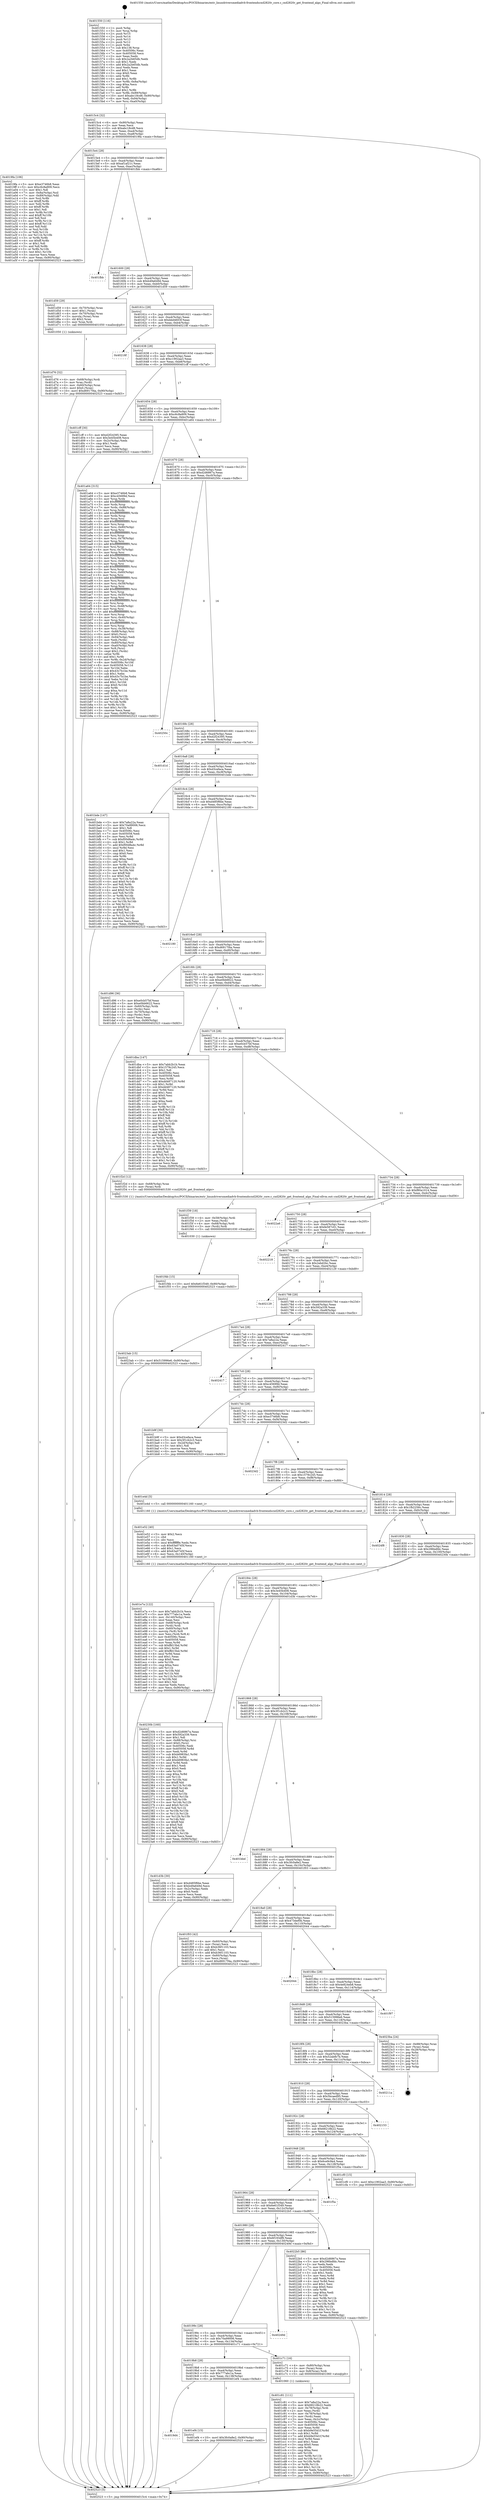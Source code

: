 digraph "0x401550" {
  label = "0x401550 (/mnt/c/Users/mathe/Desktop/tcc/POCII/binaries/extr_linuxdriversmediadvb-frontendscxd2820r_core.c_cxd2820r_get_frontend_algo_Final-ollvm.out::main(0))"
  labelloc = "t"
  node[shape=record]

  Entry [label="",width=0.3,height=0.3,shape=circle,fillcolor=black,style=filled]
  "0x4015c4" [label="{
     0x4015c4 [32]\l
     | [instrs]\l
     &nbsp;&nbsp;0x4015c4 \<+6\>: mov -0x90(%rbp),%eax\l
     &nbsp;&nbsp;0x4015ca \<+2\>: mov %eax,%ecx\l
     &nbsp;&nbsp;0x4015cc \<+6\>: sub $0xabc18cd8,%ecx\l
     &nbsp;&nbsp;0x4015d2 \<+6\>: mov %eax,-0xa4(%rbp)\l
     &nbsp;&nbsp;0x4015d8 \<+6\>: mov %ecx,-0xa8(%rbp)\l
     &nbsp;&nbsp;0x4015de \<+6\>: je 00000000004019fa \<main+0x4aa\>\l
  }"]
  "0x4019fa" [label="{
     0x4019fa [106]\l
     | [instrs]\l
     &nbsp;&nbsp;0x4019fa \<+5\>: mov $0xe3746b8,%eax\l
     &nbsp;&nbsp;0x4019ff \<+5\>: mov $0xc6c8a909,%ecx\l
     &nbsp;&nbsp;0x401a04 \<+2\>: mov $0x1,%dl\l
     &nbsp;&nbsp;0x401a06 \<+7\>: mov -0x8a(%rbp),%sil\l
     &nbsp;&nbsp;0x401a0d \<+7\>: mov -0x89(%rbp),%dil\l
     &nbsp;&nbsp;0x401a14 \<+3\>: mov %sil,%r8b\l
     &nbsp;&nbsp;0x401a17 \<+4\>: xor $0xff,%r8b\l
     &nbsp;&nbsp;0x401a1b \<+3\>: mov %dil,%r9b\l
     &nbsp;&nbsp;0x401a1e \<+4\>: xor $0xff,%r9b\l
     &nbsp;&nbsp;0x401a22 \<+3\>: xor $0x1,%dl\l
     &nbsp;&nbsp;0x401a25 \<+3\>: mov %r8b,%r10b\l
     &nbsp;&nbsp;0x401a28 \<+4\>: and $0xff,%r10b\l
     &nbsp;&nbsp;0x401a2c \<+3\>: and %dl,%sil\l
     &nbsp;&nbsp;0x401a2f \<+3\>: mov %r9b,%r11b\l
     &nbsp;&nbsp;0x401a32 \<+4\>: and $0xff,%r11b\l
     &nbsp;&nbsp;0x401a36 \<+3\>: and %dl,%dil\l
     &nbsp;&nbsp;0x401a39 \<+3\>: or %sil,%r10b\l
     &nbsp;&nbsp;0x401a3c \<+3\>: or %dil,%r11b\l
     &nbsp;&nbsp;0x401a3f \<+3\>: xor %r11b,%r10b\l
     &nbsp;&nbsp;0x401a42 \<+3\>: or %r9b,%r8b\l
     &nbsp;&nbsp;0x401a45 \<+4\>: xor $0xff,%r8b\l
     &nbsp;&nbsp;0x401a49 \<+3\>: or $0x1,%dl\l
     &nbsp;&nbsp;0x401a4c \<+3\>: and %dl,%r8b\l
     &nbsp;&nbsp;0x401a4f \<+3\>: or %r8b,%r10b\l
     &nbsp;&nbsp;0x401a52 \<+4\>: test $0x1,%r10b\l
     &nbsp;&nbsp;0x401a56 \<+3\>: cmovne %ecx,%eax\l
     &nbsp;&nbsp;0x401a59 \<+6\>: mov %eax,-0x90(%rbp)\l
     &nbsp;&nbsp;0x401a5f \<+5\>: jmp 0000000000402523 \<main+0xfd3\>\l
  }"]
  "0x4015e4" [label="{
     0x4015e4 [28]\l
     | [instrs]\l
     &nbsp;&nbsp;0x4015e4 \<+5\>: jmp 00000000004015e9 \<main+0x99\>\l
     &nbsp;&nbsp;0x4015e9 \<+6\>: mov -0xa4(%rbp),%eax\l
     &nbsp;&nbsp;0x4015ef \<+5\>: sub $0xaf1af21c,%eax\l
     &nbsp;&nbsp;0x4015f4 \<+6\>: mov %eax,-0xac(%rbp)\l
     &nbsp;&nbsp;0x4015fa \<+6\>: je 0000000000401fbb \<main+0xa6b\>\l
  }"]
  "0x402523" [label="{
     0x402523 [5]\l
     | [instrs]\l
     &nbsp;&nbsp;0x402523 \<+5\>: jmp 00000000004015c4 \<main+0x74\>\l
  }"]
  "0x401550" [label="{
     0x401550 [116]\l
     | [instrs]\l
     &nbsp;&nbsp;0x401550 \<+1\>: push %rbp\l
     &nbsp;&nbsp;0x401551 \<+3\>: mov %rsp,%rbp\l
     &nbsp;&nbsp;0x401554 \<+2\>: push %r15\l
     &nbsp;&nbsp;0x401556 \<+2\>: push %r14\l
     &nbsp;&nbsp;0x401558 \<+2\>: push %r13\l
     &nbsp;&nbsp;0x40155a \<+2\>: push %r12\l
     &nbsp;&nbsp;0x40155c \<+1\>: push %rbx\l
     &nbsp;&nbsp;0x40155d \<+7\>: sub $0x138,%rsp\l
     &nbsp;&nbsp;0x401564 \<+7\>: mov 0x40506c,%eax\l
     &nbsp;&nbsp;0x40156b \<+7\>: mov 0x405058,%ecx\l
     &nbsp;&nbsp;0x401572 \<+2\>: mov %eax,%edx\l
     &nbsp;&nbsp;0x401574 \<+6\>: sub $0x2a2b65db,%edx\l
     &nbsp;&nbsp;0x40157a \<+3\>: sub $0x1,%edx\l
     &nbsp;&nbsp;0x40157d \<+6\>: add $0x2a2b65db,%edx\l
     &nbsp;&nbsp;0x401583 \<+3\>: imul %edx,%eax\l
     &nbsp;&nbsp;0x401586 \<+3\>: and $0x1,%eax\l
     &nbsp;&nbsp;0x401589 \<+3\>: cmp $0x0,%eax\l
     &nbsp;&nbsp;0x40158c \<+4\>: sete %r8b\l
     &nbsp;&nbsp;0x401590 \<+4\>: and $0x1,%r8b\l
     &nbsp;&nbsp;0x401594 \<+7\>: mov %r8b,-0x8a(%rbp)\l
     &nbsp;&nbsp;0x40159b \<+3\>: cmp $0xa,%ecx\l
     &nbsp;&nbsp;0x40159e \<+4\>: setl %r8b\l
     &nbsp;&nbsp;0x4015a2 \<+4\>: and $0x1,%r8b\l
     &nbsp;&nbsp;0x4015a6 \<+7\>: mov %r8b,-0x89(%rbp)\l
     &nbsp;&nbsp;0x4015ad \<+10\>: movl $0xabc18cd8,-0x90(%rbp)\l
     &nbsp;&nbsp;0x4015b7 \<+6\>: mov %edi,-0x94(%rbp)\l
     &nbsp;&nbsp;0x4015bd \<+7\>: mov %rsi,-0xa0(%rbp)\l
  }"]
  Exit [label="",width=0.3,height=0.3,shape=circle,fillcolor=black,style=filled,peripheries=2]
  "0x401fbb" [label="{
     0x401fbb\l
  }", style=dashed]
  "0x401600" [label="{
     0x401600 [28]\l
     | [instrs]\l
     &nbsp;&nbsp;0x401600 \<+5\>: jmp 0000000000401605 \<main+0xb5\>\l
     &nbsp;&nbsp;0x401605 \<+6\>: mov -0xa4(%rbp),%eax\l
     &nbsp;&nbsp;0x40160b \<+5\>: sub $0xb49a649d,%eax\l
     &nbsp;&nbsp;0x401610 \<+6\>: mov %eax,-0xb0(%rbp)\l
     &nbsp;&nbsp;0x401616 \<+6\>: je 0000000000401d59 \<main+0x809\>\l
  }"]
  "0x401f4b" [label="{
     0x401f4b [15]\l
     | [instrs]\l
     &nbsp;&nbsp;0x401f4b \<+10\>: movl $0x6e61f349,-0x90(%rbp)\l
     &nbsp;&nbsp;0x401f55 \<+5\>: jmp 0000000000402523 \<main+0xfd3\>\l
  }"]
  "0x401d59" [label="{
     0x401d59 [29]\l
     | [instrs]\l
     &nbsp;&nbsp;0x401d59 \<+4\>: mov -0x70(%rbp),%rax\l
     &nbsp;&nbsp;0x401d5d \<+6\>: movl $0x1,(%rax)\l
     &nbsp;&nbsp;0x401d63 \<+4\>: mov -0x70(%rbp),%rax\l
     &nbsp;&nbsp;0x401d67 \<+3\>: movslq (%rax),%rax\l
     &nbsp;&nbsp;0x401d6a \<+4\>: shl $0x2,%rax\l
     &nbsp;&nbsp;0x401d6e \<+3\>: mov %rax,%rdi\l
     &nbsp;&nbsp;0x401d71 \<+5\>: call 0000000000401050 \<malloc@plt\>\l
     | [calls]\l
     &nbsp;&nbsp;0x401050 \{1\} (unknown)\l
  }"]
  "0x40161c" [label="{
     0x40161c [28]\l
     | [instrs]\l
     &nbsp;&nbsp;0x40161c \<+5\>: jmp 0000000000401621 \<main+0xd1\>\l
     &nbsp;&nbsp;0x401621 \<+6\>: mov -0xa4(%rbp),%eax\l
     &nbsp;&nbsp;0x401627 \<+5\>: sub $0xbbd4603f,%eax\l
     &nbsp;&nbsp;0x40162c \<+6\>: mov %eax,-0xb4(%rbp)\l
     &nbsp;&nbsp;0x401632 \<+6\>: je 000000000040218f \<main+0xc3f\>\l
  }"]
  "0x401f39" [label="{
     0x401f39 [18]\l
     | [instrs]\l
     &nbsp;&nbsp;0x401f39 \<+4\>: mov -0x58(%rbp),%rdi\l
     &nbsp;&nbsp;0x401f3d \<+2\>: mov %eax,(%rdi)\l
     &nbsp;&nbsp;0x401f3f \<+4\>: mov -0x68(%rbp),%rdi\l
     &nbsp;&nbsp;0x401f43 \<+3\>: mov (%rdi),%rdi\l
     &nbsp;&nbsp;0x401f46 \<+5\>: call 0000000000401030 \<free@plt\>\l
     | [calls]\l
     &nbsp;&nbsp;0x401030 \{1\} (unknown)\l
  }"]
  "0x40218f" [label="{
     0x40218f\l
  }", style=dashed]
  "0x401638" [label="{
     0x401638 [28]\l
     | [instrs]\l
     &nbsp;&nbsp;0x401638 \<+5\>: jmp 000000000040163d \<main+0xed\>\l
     &nbsp;&nbsp;0x40163d \<+6\>: mov -0xa4(%rbp),%eax\l
     &nbsp;&nbsp;0x401643 \<+5\>: sub $0xc1902aa3,%eax\l
     &nbsp;&nbsp;0x401648 \<+6\>: mov %eax,-0xb8(%rbp)\l
     &nbsp;&nbsp;0x40164e \<+6\>: je 0000000000401cff \<main+0x7af\>\l
  }"]
  "0x4019d4" [label="{
     0x4019d4\l
  }", style=dashed]
  "0x401cff" [label="{
     0x401cff [30]\l
     | [instrs]\l
     &nbsp;&nbsp;0x401cff \<+5\>: mov $0xd2f24395,%eax\l
     &nbsp;&nbsp;0x401d04 \<+5\>: mov $0x3e45b408,%ecx\l
     &nbsp;&nbsp;0x401d09 \<+3\>: mov -0x2c(%rbp),%edx\l
     &nbsp;&nbsp;0x401d0c \<+3\>: cmp $0x1,%edx\l
     &nbsp;&nbsp;0x401d0f \<+3\>: cmovl %ecx,%eax\l
     &nbsp;&nbsp;0x401d12 \<+6\>: mov %eax,-0x90(%rbp)\l
     &nbsp;&nbsp;0x401d18 \<+5\>: jmp 0000000000402523 \<main+0xfd3\>\l
  }"]
  "0x401654" [label="{
     0x401654 [28]\l
     | [instrs]\l
     &nbsp;&nbsp;0x401654 \<+5\>: jmp 0000000000401659 \<main+0x109\>\l
     &nbsp;&nbsp;0x401659 \<+6\>: mov -0xa4(%rbp),%eax\l
     &nbsp;&nbsp;0x40165f \<+5\>: sub $0xc6c8a909,%eax\l
     &nbsp;&nbsp;0x401664 \<+6\>: mov %eax,-0xbc(%rbp)\l
     &nbsp;&nbsp;0x40166a \<+6\>: je 0000000000401a64 \<main+0x514\>\l
  }"]
  "0x401ef4" [label="{
     0x401ef4 [15]\l
     | [instrs]\l
     &nbsp;&nbsp;0x401ef4 \<+10\>: movl $0x3fc0a8e2,-0x90(%rbp)\l
     &nbsp;&nbsp;0x401efe \<+5\>: jmp 0000000000402523 \<main+0xfd3\>\l
  }"]
  "0x401a64" [label="{
     0x401a64 [315]\l
     | [instrs]\l
     &nbsp;&nbsp;0x401a64 \<+5\>: mov $0xe3746b8,%eax\l
     &nbsp;&nbsp;0x401a69 \<+5\>: mov $0xc45699d,%ecx\l
     &nbsp;&nbsp;0x401a6e \<+3\>: mov %rsp,%rdx\l
     &nbsp;&nbsp;0x401a71 \<+4\>: add $0xfffffffffffffff0,%rdx\l
     &nbsp;&nbsp;0x401a75 \<+3\>: mov %rdx,%rsp\l
     &nbsp;&nbsp;0x401a78 \<+7\>: mov %rdx,-0x88(%rbp)\l
     &nbsp;&nbsp;0x401a7f \<+3\>: mov %rsp,%rdx\l
     &nbsp;&nbsp;0x401a82 \<+4\>: add $0xfffffffffffffff0,%rdx\l
     &nbsp;&nbsp;0x401a86 \<+3\>: mov %rdx,%rsp\l
     &nbsp;&nbsp;0x401a89 \<+3\>: mov %rsp,%rsi\l
     &nbsp;&nbsp;0x401a8c \<+4\>: add $0xfffffffffffffff0,%rsi\l
     &nbsp;&nbsp;0x401a90 \<+3\>: mov %rsi,%rsp\l
     &nbsp;&nbsp;0x401a93 \<+4\>: mov %rsi,-0x80(%rbp)\l
     &nbsp;&nbsp;0x401a97 \<+3\>: mov %rsp,%rsi\l
     &nbsp;&nbsp;0x401a9a \<+4\>: add $0xfffffffffffffff0,%rsi\l
     &nbsp;&nbsp;0x401a9e \<+3\>: mov %rsi,%rsp\l
     &nbsp;&nbsp;0x401aa1 \<+4\>: mov %rsi,-0x78(%rbp)\l
     &nbsp;&nbsp;0x401aa5 \<+3\>: mov %rsp,%rsi\l
     &nbsp;&nbsp;0x401aa8 \<+4\>: add $0xfffffffffffffff0,%rsi\l
     &nbsp;&nbsp;0x401aac \<+3\>: mov %rsi,%rsp\l
     &nbsp;&nbsp;0x401aaf \<+4\>: mov %rsi,-0x70(%rbp)\l
     &nbsp;&nbsp;0x401ab3 \<+3\>: mov %rsp,%rsi\l
     &nbsp;&nbsp;0x401ab6 \<+4\>: add $0xfffffffffffffff0,%rsi\l
     &nbsp;&nbsp;0x401aba \<+3\>: mov %rsi,%rsp\l
     &nbsp;&nbsp;0x401abd \<+4\>: mov %rsi,-0x68(%rbp)\l
     &nbsp;&nbsp;0x401ac1 \<+3\>: mov %rsp,%rsi\l
     &nbsp;&nbsp;0x401ac4 \<+4\>: add $0xfffffffffffffff0,%rsi\l
     &nbsp;&nbsp;0x401ac8 \<+3\>: mov %rsi,%rsp\l
     &nbsp;&nbsp;0x401acb \<+4\>: mov %rsi,-0x60(%rbp)\l
     &nbsp;&nbsp;0x401acf \<+3\>: mov %rsp,%rsi\l
     &nbsp;&nbsp;0x401ad2 \<+4\>: add $0xfffffffffffffff0,%rsi\l
     &nbsp;&nbsp;0x401ad6 \<+3\>: mov %rsi,%rsp\l
     &nbsp;&nbsp;0x401ad9 \<+4\>: mov %rsi,-0x58(%rbp)\l
     &nbsp;&nbsp;0x401add \<+3\>: mov %rsp,%rsi\l
     &nbsp;&nbsp;0x401ae0 \<+4\>: add $0xfffffffffffffff0,%rsi\l
     &nbsp;&nbsp;0x401ae4 \<+3\>: mov %rsi,%rsp\l
     &nbsp;&nbsp;0x401ae7 \<+4\>: mov %rsi,-0x50(%rbp)\l
     &nbsp;&nbsp;0x401aeb \<+3\>: mov %rsp,%rsi\l
     &nbsp;&nbsp;0x401aee \<+4\>: add $0xfffffffffffffff0,%rsi\l
     &nbsp;&nbsp;0x401af2 \<+3\>: mov %rsi,%rsp\l
     &nbsp;&nbsp;0x401af5 \<+4\>: mov %rsi,-0x48(%rbp)\l
     &nbsp;&nbsp;0x401af9 \<+3\>: mov %rsp,%rsi\l
     &nbsp;&nbsp;0x401afc \<+4\>: add $0xfffffffffffffff0,%rsi\l
     &nbsp;&nbsp;0x401b00 \<+3\>: mov %rsi,%rsp\l
     &nbsp;&nbsp;0x401b03 \<+4\>: mov %rsi,-0x40(%rbp)\l
     &nbsp;&nbsp;0x401b07 \<+3\>: mov %rsp,%rsi\l
     &nbsp;&nbsp;0x401b0a \<+4\>: add $0xfffffffffffffff0,%rsi\l
     &nbsp;&nbsp;0x401b0e \<+3\>: mov %rsi,%rsp\l
     &nbsp;&nbsp;0x401b11 \<+4\>: mov %rsi,-0x38(%rbp)\l
     &nbsp;&nbsp;0x401b15 \<+7\>: mov -0x88(%rbp),%rsi\l
     &nbsp;&nbsp;0x401b1c \<+6\>: movl $0x0,(%rsi)\l
     &nbsp;&nbsp;0x401b22 \<+6\>: mov -0x94(%rbp),%edi\l
     &nbsp;&nbsp;0x401b28 \<+2\>: mov %edi,(%rdx)\l
     &nbsp;&nbsp;0x401b2a \<+4\>: mov -0x80(%rbp),%rsi\l
     &nbsp;&nbsp;0x401b2e \<+7\>: mov -0xa0(%rbp),%r8\l
     &nbsp;&nbsp;0x401b35 \<+3\>: mov %r8,(%rsi)\l
     &nbsp;&nbsp;0x401b38 \<+3\>: cmpl $0x2,(%rdx)\l
     &nbsp;&nbsp;0x401b3b \<+4\>: setne %r9b\l
     &nbsp;&nbsp;0x401b3f \<+4\>: and $0x1,%r9b\l
     &nbsp;&nbsp;0x401b43 \<+4\>: mov %r9b,-0x2d(%rbp)\l
     &nbsp;&nbsp;0x401b47 \<+8\>: mov 0x40506c,%r10d\l
     &nbsp;&nbsp;0x401b4f \<+8\>: mov 0x405058,%r11d\l
     &nbsp;&nbsp;0x401b57 \<+3\>: mov %r10d,%ebx\l
     &nbsp;&nbsp;0x401b5a \<+6\>: sub $0x43c7b1be,%ebx\l
     &nbsp;&nbsp;0x401b60 \<+3\>: sub $0x1,%ebx\l
     &nbsp;&nbsp;0x401b63 \<+6\>: add $0x43c7b1be,%ebx\l
     &nbsp;&nbsp;0x401b69 \<+4\>: imul %ebx,%r10d\l
     &nbsp;&nbsp;0x401b6d \<+4\>: and $0x1,%r10d\l
     &nbsp;&nbsp;0x401b71 \<+4\>: cmp $0x0,%r10d\l
     &nbsp;&nbsp;0x401b75 \<+4\>: sete %r9b\l
     &nbsp;&nbsp;0x401b79 \<+4\>: cmp $0xa,%r11d\l
     &nbsp;&nbsp;0x401b7d \<+4\>: setl %r14b\l
     &nbsp;&nbsp;0x401b81 \<+3\>: mov %r9b,%r15b\l
     &nbsp;&nbsp;0x401b84 \<+3\>: and %r14b,%r15b\l
     &nbsp;&nbsp;0x401b87 \<+3\>: xor %r14b,%r9b\l
     &nbsp;&nbsp;0x401b8a \<+3\>: or %r9b,%r15b\l
     &nbsp;&nbsp;0x401b8d \<+4\>: test $0x1,%r15b\l
     &nbsp;&nbsp;0x401b91 \<+3\>: cmovne %ecx,%eax\l
     &nbsp;&nbsp;0x401b94 \<+6\>: mov %eax,-0x90(%rbp)\l
     &nbsp;&nbsp;0x401b9a \<+5\>: jmp 0000000000402523 \<main+0xfd3\>\l
  }"]
  "0x401670" [label="{
     0x401670 [28]\l
     | [instrs]\l
     &nbsp;&nbsp;0x401670 \<+5\>: jmp 0000000000401675 \<main+0x125\>\l
     &nbsp;&nbsp;0x401675 \<+6\>: mov -0xa4(%rbp),%eax\l
     &nbsp;&nbsp;0x40167b \<+5\>: sub $0xd2d6867a,%eax\l
     &nbsp;&nbsp;0x401680 \<+6\>: mov %eax,-0xc0(%rbp)\l
     &nbsp;&nbsp;0x401686 \<+6\>: je 000000000040250c \<main+0xfbc\>\l
  }"]
  "0x401e7a" [label="{
     0x401e7a [122]\l
     | [instrs]\l
     &nbsp;&nbsp;0x401e7a \<+5\>: mov $0x7abb2b1b,%ecx\l
     &nbsp;&nbsp;0x401e7f \<+5\>: mov $0x777abc1a,%edx\l
     &nbsp;&nbsp;0x401e84 \<+6\>: mov -0x140(%rbp),%esi\l
     &nbsp;&nbsp;0x401e8a \<+3\>: imul %eax,%esi\l
     &nbsp;&nbsp;0x401e8d \<+4\>: mov -0x68(%rbp),%rdi\l
     &nbsp;&nbsp;0x401e91 \<+3\>: mov (%rdi),%rdi\l
     &nbsp;&nbsp;0x401e94 \<+4\>: mov -0x60(%rbp),%r8\l
     &nbsp;&nbsp;0x401e98 \<+3\>: movslq (%r8),%r8\l
     &nbsp;&nbsp;0x401e9b \<+4\>: mov %esi,(%rdi,%r8,4)\l
     &nbsp;&nbsp;0x401e9f \<+7\>: mov 0x40506c,%eax\l
     &nbsp;&nbsp;0x401ea6 \<+7\>: mov 0x405058,%esi\l
     &nbsp;&nbsp;0x401ead \<+3\>: mov %eax,%r9d\l
     &nbsp;&nbsp;0x401eb0 \<+7\>: sub $0xffd15bd,%r9d\l
     &nbsp;&nbsp;0x401eb7 \<+4\>: sub $0x1,%r9d\l
     &nbsp;&nbsp;0x401ebb \<+7\>: add $0xffd15bd,%r9d\l
     &nbsp;&nbsp;0x401ec2 \<+4\>: imul %r9d,%eax\l
     &nbsp;&nbsp;0x401ec6 \<+3\>: and $0x1,%eax\l
     &nbsp;&nbsp;0x401ec9 \<+3\>: cmp $0x0,%eax\l
     &nbsp;&nbsp;0x401ecc \<+4\>: sete %r10b\l
     &nbsp;&nbsp;0x401ed0 \<+3\>: cmp $0xa,%esi\l
     &nbsp;&nbsp;0x401ed3 \<+4\>: setl %r11b\l
     &nbsp;&nbsp;0x401ed7 \<+3\>: mov %r10b,%bl\l
     &nbsp;&nbsp;0x401eda \<+3\>: and %r11b,%bl\l
     &nbsp;&nbsp;0x401edd \<+3\>: xor %r11b,%r10b\l
     &nbsp;&nbsp;0x401ee0 \<+3\>: or %r10b,%bl\l
     &nbsp;&nbsp;0x401ee3 \<+3\>: test $0x1,%bl\l
     &nbsp;&nbsp;0x401ee6 \<+3\>: cmovne %edx,%ecx\l
     &nbsp;&nbsp;0x401ee9 \<+6\>: mov %ecx,-0x90(%rbp)\l
     &nbsp;&nbsp;0x401eef \<+5\>: jmp 0000000000402523 \<main+0xfd3\>\l
  }"]
  "0x401e52" [label="{
     0x401e52 [40]\l
     | [instrs]\l
     &nbsp;&nbsp;0x401e52 \<+5\>: mov $0x2,%ecx\l
     &nbsp;&nbsp;0x401e57 \<+1\>: cltd\l
     &nbsp;&nbsp;0x401e58 \<+2\>: idiv %ecx\l
     &nbsp;&nbsp;0x401e5a \<+6\>: imul $0xfffffffe,%edx,%ecx\l
     &nbsp;&nbsp;0x401e60 \<+6\>: sub $0x63a0745f,%ecx\l
     &nbsp;&nbsp;0x401e66 \<+3\>: add $0x1,%ecx\l
     &nbsp;&nbsp;0x401e69 \<+6\>: add $0x63a0745f,%ecx\l
     &nbsp;&nbsp;0x401e6f \<+6\>: mov %ecx,-0x140(%rbp)\l
     &nbsp;&nbsp;0x401e75 \<+5\>: call 0000000000401160 \<next_i\>\l
     | [calls]\l
     &nbsp;&nbsp;0x401160 \{1\} (/mnt/c/Users/mathe/Desktop/tcc/POCII/binaries/extr_linuxdriversmediadvb-frontendscxd2820r_core.c_cxd2820r_get_frontend_algo_Final-ollvm.out::next_i)\l
  }"]
  "0x40250c" [label="{
     0x40250c\l
  }", style=dashed]
  "0x40168c" [label="{
     0x40168c [28]\l
     | [instrs]\l
     &nbsp;&nbsp;0x40168c \<+5\>: jmp 0000000000401691 \<main+0x141\>\l
     &nbsp;&nbsp;0x401691 \<+6\>: mov -0xa4(%rbp),%eax\l
     &nbsp;&nbsp;0x401697 \<+5\>: sub $0xd2f24395,%eax\l
     &nbsp;&nbsp;0x40169c \<+6\>: mov %eax,-0xc4(%rbp)\l
     &nbsp;&nbsp;0x4016a2 \<+6\>: je 0000000000401d1d \<main+0x7cd\>\l
  }"]
  "0x401d76" [label="{
     0x401d76 [32]\l
     | [instrs]\l
     &nbsp;&nbsp;0x401d76 \<+4\>: mov -0x68(%rbp),%rdi\l
     &nbsp;&nbsp;0x401d7a \<+3\>: mov %rax,(%rdi)\l
     &nbsp;&nbsp;0x401d7d \<+4\>: mov -0x60(%rbp),%rax\l
     &nbsp;&nbsp;0x401d81 \<+6\>: movl $0x0,(%rax)\l
     &nbsp;&nbsp;0x401d87 \<+10\>: movl $0xd6917f4a,-0x90(%rbp)\l
     &nbsp;&nbsp;0x401d91 \<+5\>: jmp 0000000000402523 \<main+0xfd3\>\l
  }"]
  "0x401d1d" [label="{
     0x401d1d\l
  }", style=dashed]
  "0x4016a8" [label="{
     0x4016a8 [28]\l
     | [instrs]\l
     &nbsp;&nbsp;0x4016a8 \<+5\>: jmp 00000000004016ad \<main+0x15d\>\l
     &nbsp;&nbsp;0x4016ad \<+6\>: mov -0xa4(%rbp),%eax\l
     &nbsp;&nbsp;0x4016b3 \<+5\>: sub $0xd3cefaca,%eax\l
     &nbsp;&nbsp;0x4016b8 \<+6\>: mov %eax,-0xc8(%rbp)\l
     &nbsp;&nbsp;0x4016be \<+6\>: je 0000000000401bde \<main+0x68e\>\l
  }"]
  "0x401c81" [label="{
     0x401c81 [111]\l
     | [instrs]\l
     &nbsp;&nbsp;0x401c81 \<+5\>: mov $0x7a8a22a,%ecx\l
     &nbsp;&nbsp;0x401c86 \<+5\>: mov $0x68218b22,%edx\l
     &nbsp;&nbsp;0x401c8b \<+4\>: mov -0x78(%rbp),%rdi\l
     &nbsp;&nbsp;0x401c8f \<+2\>: mov %eax,(%rdi)\l
     &nbsp;&nbsp;0x401c91 \<+4\>: mov -0x78(%rbp),%rdi\l
     &nbsp;&nbsp;0x401c95 \<+2\>: mov (%rdi),%eax\l
     &nbsp;&nbsp;0x401c97 \<+3\>: mov %eax,-0x2c(%rbp)\l
     &nbsp;&nbsp;0x401c9a \<+7\>: mov 0x40506c,%eax\l
     &nbsp;&nbsp;0x401ca1 \<+7\>: mov 0x405058,%esi\l
     &nbsp;&nbsp;0x401ca8 \<+3\>: mov %eax,%r8d\l
     &nbsp;&nbsp;0x401cab \<+7\>: sub $0xb9e55d1f,%r8d\l
     &nbsp;&nbsp;0x401cb2 \<+4\>: sub $0x1,%r8d\l
     &nbsp;&nbsp;0x401cb6 \<+7\>: add $0xb9e55d1f,%r8d\l
     &nbsp;&nbsp;0x401cbd \<+4\>: imul %r8d,%eax\l
     &nbsp;&nbsp;0x401cc1 \<+3\>: and $0x1,%eax\l
     &nbsp;&nbsp;0x401cc4 \<+3\>: cmp $0x0,%eax\l
     &nbsp;&nbsp;0x401cc7 \<+4\>: sete %r9b\l
     &nbsp;&nbsp;0x401ccb \<+3\>: cmp $0xa,%esi\l
     &nbsp;&nbsp;0x401cce \<+4\>: setl %r10b\l
     &nbsp;&nbsp;0x401cd2 \<+3\>: mov %r9b,%r11b\l
     &nbsp;&nbsp;0x401cd5 \<+3\>: and %r10b,%r11b\l
     &nbsp;&nbsp;0x401cd8 \<+3\>: xor %r10b,%r9b\l
     &nbsp;&nbsp;0x401cdb \<+3\>: or %r9b,%r11b\l
     &nbsp;&nbsp;0x401cde \<+4\>: test $0x1,%r11b\l
     &nbsp;&nbsp;0x401ce2 \<+3\>: cmovne %edx,%ecx\l
     &nbsp;&nbsp;0x401ce5 \<+6\>: mov %ecx,-0x90(%rbp)\l
     &nbsp;&nbsp;0x401ceb \<+5\>: jmp 0000000000402523 \<main+0xfd3\>\l
  }"]
  "0x401bde" [label="{
     0x401bde [147]\l
     | [instrs]\l
     &nbsp;&nbsp;0x401bde \<+5\>: mov $0x7a8a22a,%eax\l
     &nbsp;&nbsp;0x401be3 \<+5\>: mov $0x70a99006,%ecx\l
     &nbsp;&nbsp;0x401be8 \<+2\>: mov $0x1,%dl\l
     &nbsp;&nbsp;0x401bea \<+7\>: mov 0x40506c,%esi\l
     &nbsp;&nbsp;0x401bf1 \<+7\>: mov 0x405058,%edi\l
     &nbsp;&nbsp;0x401bf8 \<+3\>: mov %esi,%r8d\l
     &nbsp;&nbsp;0x401bfb \<+7\>: sub $0xf00d8a4c,%r8d\l
     &nbsp;&nbsp;0x401c02 \<+4\>: sub $0x1,%r8d\l
     &nbsp;&nbsp;0x401c06 \<+7\>: add $0xf00d8a4c,%r8d\l
     &nbsp;&nbsp;0x401c0d \<+4\>: imul %r8d,%esi\l
     &nbsp;&nbsp;0x401c11 \<+3\>: and $0x1,%esi\l
     &nbsp;&nbsp;0x401c14 \<+3\>: cmp $0x0,%esi\l
     &nbsp;&nbsp;0x401c17 \<+4\>: sete %r9b\l
     &nbsp;&nbsp;0x401c1b \<+3\>: cmp $0xa,%edi\l
     &nbsp;&nbsp;0x401c1e \<+4\>: setl %r10b\l
     &nbsp;&nbsp;0x401c22 \<+3\>: mov %r9b,%r11b\l
     &nbsp;&nbsp;0x401c25 \<+4\>: xor $0xff,%r11b\l
     &nbsp;&nbsp;0x401c29 \<+3\>: mov %r10b,%bl\l
     &nbsp;&nbsp;0x401c2c \<+3\>: xor $0xff,%bl\l
     &nbsp;&nbsp;0x401c2f \<+3\>: xor $0x0,%dl\l
     &nbsp;&nbsp;0x401c32 \<+3\>: mov %r11b,%r14b\l
     &nbsp;&nbsp;0x401c35 \<+4\>: and $0x0,%r14b\l
     &nbsp;&nbsp;0x401c39 \<+3\>: and %dl,%r9b\l
     &nbsp;&nbsp;0x401c3c \<+3\>: mov %bl,%r15b\l
     &nbsp;&nbsp;0x401c3f \<+4\>: and $0x0,%r15b\l
     &nbsp;&nbsp;0x401c43 \<+3\>: and %dl,%r10b\l
     &nbsp;&nbsp;0x401c46 \<+3\>: or %r9b,%r14b\l
     &nbsp;&nbsp;0x401c49 \<+3\>: or %r10b,%r15b\l
     &nbsp;&nbsp;0x401c4c \<+3\>: xor %r15b,%r14b\l
     &nbsp;&nbsp;0x401c4f \<+3\>: or %bl,%r11b\l
     &nbsp;&nbsp;0x401c52 \<+4\>: xor $0xff,%r11b\l
     &nbsp;&nbsp;0x401c56 \<+3\>: or $0x0,%dl\l
     &nbsp;&nbsp;0x401c59 \<+3\>: and %dl,%r11b\l
     &nbsp;&nbsp;0x401c5c \<+3\>: or %r11b,%r14b\l
     &nbsp;&nbsp;0x401c5f \<+4\>: test $0x1,%r14b\l
     &nbsp;&nbsp;0x401c63 \<+3\>: cmovne %ecx,%eax\l
     &nbsp;&nbsp;0x401c66 \<+6\>: mov %eax,-0x90(%rbp)\l
     &nbsp;&nbsp;0x401c6c \<+5\>: jmp 0000000000402523 \<main+0xfd3\>\l
  }"]
  "0x4016c4" [label="{
     0x4016c4 [28]\l
     | [instrs]\l
     &nbsp;&nbsp;0x4016c4 \<+5\>: jmp 00000000004016c9 \<main+0x179\>\l
     &nbsp;&nbsp;0x4016c9 \<+6\>: mov -0xa4(%rbp),%eax\l
     &nbsp;&nbsp;0x4016cf \<+5\>: sub $0xd485f6be,%eax\l
     &nbsp;&nbsp;0x4016d4 \<+6\>: mov %eax,-0xcc(%rbp)\l
     &nbsp;&nbsp;0x4016da \<+6\>: je 0000000000402180 \<main+0xc30\>\l
  }"]
  "0x4019b8" [label="{
     0x4019b8 [28]\l
     | [instrs]\l
     &nbsp;&nbsp;0x4019b8 \<+5\>: jmp 00000000004019bd \<main+0x46d\>\l
     &nbsp;&nbsp;0x4019bd \<+6\>: mov -0xa4(%rbp),%eax\l
     &nbsp;&nbsp;0x4019c3 \<+5\>: sub $0x777abc1a,%eax\l
     &nbsp;&nbsp;0x4019c8 \<+6\>: mov %eax,-0x138(%rbp)\l
     &nbsp;&nbsp;0x4019ce \<+6\>: je 0000000000401ef4 \<main+0x9a4\>\l
  }"]
  "0x402180" [label="{
     0x402180\l
  }", style=dashed]
  "0x4016e0" [label="{
     0x4016e0 [28]\l
     | [instrs]\l
     &nbsp;&nbsp;0x4016e0 \<+5\>: jmp 00000000004016e5 \<main+0x195\>\l
     &nbsp;&nbsp;0x4016e5 \<+6\>: mov -0xa4(%rbp),%eax\l
     &nbsp;&nbsp;0x4016eb \<+5\>: sub $0xd6917f4a,%eax\l
     &nbsp;&nbsp;0x4016f0 \<+6\>: mov %eax,-0xd0(%rbp)\l
     &nbsp;&nbsp;0x4016f6 \<+6\>: je 0000000000401d96 \<main+0x846\>\l
  }"]
  "0x401c71" [label="{
     0x401c71 [16]\l
     | [instrs]\l
     &nbsp;&nbsp;0x401c71 \<+4\>: mov -0x80(%rbp),%rax\l
     &nbsp;&nbsp;0x401c75 \<+3\>: mov (%rax),%rax\l
     &nbsp;&nbsp;0x401c78 \<+4\>: mov 0x8(%rax),%rdi\l
     &nbsp;&nbsp;0x401c7c \<+5\>: call 0000000000401060 \<atoi@plt\>\l
     | [calls]\l
     &nbsp;&nbsp;0x401060 \{1\} (unknown)\l
  }"]
  "0x401d96" [label="{
     0x401d96 [36]\l
     | [instrs]\l
     &nbsp;&nbsp;0x401d96 \<+5\>: mov $0xe0cb57bf,%eax\l
     &nbsp;&nbsp;0x401d9b \<+5\>: mov $0xe0bb6622,%ecx\l
     &nbsp;&nbsp;0x401da0 \<+4\>: mov -0x60(%rbp),%rdx\l
     &nbsp;&nbsp;0x401da4 \<+2\>: mov (%rdx),%esi\l
     &nbsp;&nbsp;0x401da6 \<+4\>: mov -0x70(%rbp),%rdx\l
     &nbsp;&nbsp;0x401daa \<+2\>: cmp (%rdx),%esi\l
     &nbsp;&nbsp;0x401dac \<+3\>: cmovl %ecx,%eax\l
     &nbsp;&nbsp;0x401daf \<+6\>: mov %eax,-0x90(%rbp)\l
     &nbsp;&nbsp;0x401db5 \<+5\>: jmp 0000000000402523 \<main+0xfd3\>\l
  }"]
  "0x4016fc" [label="{
     0x4016fc [28]\l
     | [instrs]\l
     &nbsp;&nbsp;0x4016fc \<+5\>: jmp 0000000000401701 \<main+0x1b1\>\l
     &nbsp;&nbsp;0x401701 \<+6\>: mov -0xa4(%rbp),%eax\l
     &nbsp;&nbsp;0x401707 \<+5\>: sub $0xe0bb6622,%eax\l
     &nbsp;&nbsp;0x40170c \<+6\>: mov %eax,-0xd4(%rbp)\l
     &nbsp;&nbsp;0x401712 \<+6\>: je 0000000000401dba \<main+0x86a\>\l
  }"]
  "0x40199c" [label="{
     0x40199c [28]\l
     | [instrs]\l
     &nbsp;&nbsp;0x40199c \<+5\>: jmp 00000000004019a1 \<main+0x451\>\l
     &nbsp;&nbsp;0x4019a1 \<+6\>: mov -0xa4(%rbp),%eax\l
     &nbsp;&nbsp;0x4019a7 \<+5\>: sub $0x70a99006,%eax\l
     &nbsp;&nbsp;0x4019ac \<+6\>: mov %eax,-0x134(%rbp)\l
     &nbsp;&nbsp;0x4019b2 \<+6\>: je 0000000000401c71 \<main+0x721\>\l
  }"]
  "0x401dba" [label="{
     0x401dba [147]\l
     | [instrs]\l
     &nbsp;&nbsp;0x401dba \<+5\>: mov $0x7abb2b1b,%eax\l
     &nbsp;&nbsp;0x401dbf \<+5\>: mov $0x1579c245,%ecx\l
     &nbsp;&nbsp;0x401dc4 \<+2\>: mov $0x1,%dl\l
     &nbsp;&nbsp;0x401dc6 \<+7\>: mov 0x40506c,%esi\l
     &nbsp;&nbsp;0x401dcd \<+7\>: mov 0x405058,%edi\l
     &nbsp;&nbsp;0x401dd4 \<+3\>: mov %esi,%r8d\l
     &nbsp;&nbsp;0x401dd7 \<+7\>: add $0xdd487120,%r8d\l
     &nbsp;&nbsp;0x401dde \<+4\>: sub $0x1,%r8d\l
     &nbsp;&nbsp;0x401de2 \<+7\>: sub $0xdd487120,%r8d\l
     &nbsp;&nbsp;0x401de9 \<+4\>: imul %r8d,%esi\l
     &nbsp;&nbsp;0x401ded \<+3\>: and $0x1,%esi\l
     &nbsp;&nbsp;0x401df0 \<+3\>: cmp $0x0,%esi\l
     &nbsp;&nbsp;0x401df3 \<+4\>: sete %r9b\l
     &nbsp;&nbsp;0x401df7 \<+3\>: cmp $0xa,%edi\l
     &nbsp;&nbsp;0x401dfa \<+4\>: setl %r10b\l
     &nbsp;&nbsp;0x401dfe \<+3\>: mov %r9b,%r11b\l
     &nbsp;&nbsp;0x401e01 \<+4\>: xor $0xff,%r11b\l
     &nbsp;&nbsp;0x401e05 \<+3\>: mov %r10b,%bl\l
     &nbsp;&nbsp;0x401e08 \<+3\>: xor $0xff,%bl\l
     &nbsp;&nbsp;0x401e0b \<+3\>: xor $0x1,%dl\l
     &nbsp;&nbsp;0x401e0e \<+3\>: mov %r11b,%r14b\l
     &nbsp;&nbsp;0x401e11 \<+4\>: and $0xff,%r14b\l
     &nbsp;&nbsp;0x401e15 \<+3\>: and %dl,%r9b\l
     &nbsp;&nbsp;0x401e18 \<+3\>: mov %bl,%r15b\l
     &nbsp;&nbsp;0x401e1b \<+4\>: and $0xff,%r15b\l
     &nbsp;&nbsp;0x401e1f \<+3\>: and %dl,%r10b\l
     &nbsp;&nbsp;0x401e22 \<+3\>: or %r9b,%r14b\l
     &nbsp;&nbsp;0x401e25 \<+3\>: or %r10b,%r15b\l
     &nbsp;&nbsp;0x401e28 \<+3\>: xor %r15b,%r14b\l
     &nbsp;&nbsp;0x401e2b \<+3\>: or %bl,%r11b\l
     &nbsp;&nbsp;0x401e2e \<+4\>: xor $0xff,%r11b\l
     &nbsp;&nbsp;0x401e32 \<+3\>: or $0x1,%dl\l
     &nbsp;&nbsp;0x401e35 \<+3\>: and %dl,%r11b\l
     &nbsp;&nbsp;0x401e38 \<+3\>: or %r11b,%r14b\l
     &nbsp;&nbsp;0x401e3b \<+4\>: test $0x1,%r14b\l
     &nbsp;&nbsp;0x401e3f \<+3\>: cmovne %ecx,%eax\l
     &nbsp;&nbsp;0x401e42 \<+6\>: mov %eax,-0x90(%rbp)\l
     &nbsp;&nbsp;0x401e48 \<+5\>: jmp 0000000000402523 \<main+0xfd3\>\l
  }"]
  "0x401718" [label="{
     0x401718 [28]\l
     | [instrs]\l
     &nbsp;&nbsp;0x401718 \<+5\>: jmp 000000000040171d \<main+0x1cd\>\l
     &nbsp;&nbsp;0x40171d \<+6\>: mov -0xa4(%rbp),%eax\l
     &nbsp;&nbsp;0x401723 \<+5\>: sub $0xe0cb57bf,%eax\l
     &nbsp;&nbsp;0x401728 \<+6\>: mov %eax,-0xd8(%rbp)\l
     &nbsp;&nbsp;0x40172e \<+6\>: je 0000000000401f2d \<main+0x9dd\>\l
  }"]
  "0x40249d" [label="{
     0x40249d\l
  }", style=dashed]
  "0x401f2d" [label="{
     0x401f2d [12]\l
     | [instrs]\l
     &nbsp;&nbsp;0x401f2d \<+4\>: mov -0x68(%rbp),%rax\l
     &nbsp;&nbsp;0x401f31 \<+3\>: mov (%rax),%rdi\l
     &nbsp;&nbsp;0x401f34 \<+5\>: call 0000000000401530 \<cxd2820r_get_frontend_algo\>\l
     | [calls]\l
     &nbsp;&nbsp;0x401530 \{1\} (/mnt/c/Users/mathe/Desktop/tcc/POCII/binaries/extr_linuxdriversmediadvb-frontendscxd2820r_core.c_cxd2820r_get_frontend_algo_Final-ollvm.out::cxd2820r_get_frontend_algo)\l
  }"]
  "0x401734" [label="{
     0x401734 [28]\l
     | [instrs]\l
     &nbsp;&nbsp;0x401734 \<+5\>: jmp 0000000000401739 \<main+0x1e9\>\l
     &nbsp;&nbsp;0x401739 \<+6\>: mov -0xa4(%rbp),%eax\l
     &nbsp;&nbsp;0x40173f \<+5\>: sub $0xf80a1014,%eax\l
     &nbsp;&nbsp;0x401744 \<+6\>: mov %eax,-0xdc(%rbp)\l
     &nbsp;&nbsp;0x40174a \<+6\>: je 00000000004022a6 \<main+0xd56\>\l
  }"]
  "0x401980" [label="{
     0x401980 [28]\l
     | [instrs]\l
     &nbsp;&nbsp;0x401980 \<+5\>: jmp 0000000000401985 \<main+0x435\>\l
     &nbsp;&nbsp;0x401985 \<+6\>: mov -0xa4(%rbp),%eax\l
     &nbsp;&nbsp;0x40198b \<+5\>: sub $0x6f193df9,%eax\l
     &nbsp;&nbsp;0x401990 \<+6\>: mov %eax,-0x130(%rbp)\l
     &nbsp;&nbsp;0x401996 \<+6\>: je 000000000040249d \<main+0xf4d\>\l
  }"]
  "0x4022a6" [label="{
     0x4022a6\l
  }", style=dashed]
  "0x401750" [label="{
     0x401750 [28]\l
     | [instrs]\l
     &nbsp;&nbsp;0x401750 \<+5\>: jmp 0000000000401755 \<main+0x205\>\l
     &nbsp;&nbsp;0x401755 \<+6\>: mov -0xa4(%rbp),%eax\l
     &nbsp;&nbsp;0x40175b \<+5\>: sub $0xfe587c01,%eax\l
     &nbsp;&nbsp;0x401760 \<+6\>: mov %eax,-0xe0(%rbp)\l
     &nbsp;&nbsp;0x401766 \<+6\>: je 0000000000402218 \<main+0xcc8\>\l
  }"]
  "0x4022b5" [label="{
     0x4022b5 [86]\l
     | [instrs]\l
     &nbsp;&nbsp;0x4022b5 \<+5\>: mov $0xd2d6867a,%eax\l
     &nbsp;&nbsp;0x4022ba \<+5\>: mov $0x296bdfdc,%ecx\l
     &nbsp;&nbsp;0x4022bf \<+2\>: xor %edx,%edx\l
     &nbsp;&nbsp;0x4022c1 \<+7\>: mov 0x40506c,%esi\l
     &nbsp;&nbsp;0x4022c8 \<+7\>: mov 0x405058,%edi\l
     &nbsp;&nbsp;0x4022cf \<+3\>: sub $0x1,%edx\l
     &nbsp;&nbsp;0x4022d2 \<+3\>: mov %esi,%r8d\l
     &nbsp;&nbsp;0x4022d5 \<+3\>: add %edx,%r8d\l
     &nbsp;&nbsp;0x4022d8 \<+4\>: imul %r8d,%esi\l
     &nbsp;&nbsp;0x4022dc \<+3\>: and $0x1,%esi\l
     &nbsp;&nbsp;0x4022df \<+3\>: cmp $0x0,%esi\l
     &nbsp;&nbsp;0x4022e2 \<+4\>: sete %r9b\l
     &nbsp;&nbsp;0x4022e6 \<+3\>: cmp $0xa,%edi\l
     &nbsp;&nbsp;0x4022e9 \<+4\>: setl %r10b\l
     &nbsp;&nbsp;0x4022ed \<+3\>: mov %r9b,%r11b\l
     &nbsp;&nbsp;0x4022f0 \<+3\>: and %r10b,%r11b\l
     &nbsp;&nbsp;0x4022f3 \<+3\>: xor %r10b,%r9b\l
     &nbsp;&nbsp;0x4022f6 \<+3\>: or %r9b,%r11b\l
     &nbsp;&nbsp;0x4022f9 \<+4\>: test $0x1,%r11b\l
     &nbsp;&nbsp;0x4022fd \<+3\>: cmovne %ecx,%eax\l
     &nbsp;&nbsp;0x402300 \<+6\>: mov %eax,-0x90(%rbp)\l
     &nbsp;&nbsp;0x402306 \<+5\>: jmp 0000000000402523 \<main+0xfd3\>\l
  }"]
  "0x402218" [label="{
     0x402218\l
  }", style=dashed]
  "0x40176c" [label="{
     0x40176c [28]\l
     | [instrs]\l
     &nbsp;&nbsp;0x40176c \<+5\>: jmp 0000000000401771 \<main+0x221\>\l
     &nbsp;&nbsp;0x401771 \<+6\>: mov -0xa4(%rbp),%eax\l
     &nbsp;&nbsp;0x401777 \<+5\>: sub $0x2ebd2bc,%eax\l
     &nbsp;&nbsp;0x40177c \<+6\>: mov %eax,-0xe4(%rbp)\l
     &nbsp;&nbsp;0x401782 \<+6\>: je 0000000000402129 \<main+0xbd9\>\l
  }"]
  "0x401964" [label="{
     0x401964 [28]\l
     | [instrs]\l
     &nbsp;&nbsp;0x401964 \<+5\>: jmp 0000000000401969 \<main+0x419\>\l
     &nbsp;&nbsp;0x401969 \<+6\>: mov -0xa4(%rbp),%eax\l
     &nbsp;&nbsp;0x40196f \<+5\>: sub $0x6e61f349,%eax\l
     &nbsp;&nbsp;0x401974 \<+6\>: mov %eax,-0x12c(%rbp)\l
     &nbsp;&nbsp;0x40197a \<+6\>: je 00000000004022b5 \<main+0xd65\>\l
  }"]
  "0x402129" [label="{
     0x402129\l
  }", style=dashed]
  "0x401788" [label="{
     0x401788 [28]\l
     | [instrs]\l
     &nbsp;&nbsp;0x401788 \<+5\>: jmp 000000000040178d \<main+0x23d\>\l
     &nbsp;&nbsp;0x40178d \<+6\>: mov -0xa4(%rbp),%eax\l
     &nbsp;&nbsp;0x401793 \<+5\>: sub $0x592a339,%eax\l
     &nbsp;&nbsp;0x401798 \<+6\>: mov %eax,-0xe8(%rbp)\l
     &nbsp;&nbsp;0x40179e \<+6\>: je 00000000004023ab \<main+0xe5b\>\l
  }"]
  "0x401f5a" [label="{
     0x401f5a\l
  }", style=dashed]
  "0x4023ab" [label="{
     0x4023ab [15]\l
     | [instrs]\l
     &nbsp;&nbsp;0x4023ab \<+10\>: movl $0x515996e6,-0x90(%rbp)\l
     &nbsp;&nbsp;0x4023b5 \<+5\>: jmp 0000000000402523 \<main+0xfd3\>\l
  }"]
  "0x4017a4" [label="{
     0x4017a4 [28]\l
     | [instrs]\l
     &nbsp;&nbsp;0x4017a4 \<+5\>: jmp 00000000004017a9 \<main+0x259\>\l
     &nbsp;&nbsp;0x4017a9 \<+6\>: mov -0xa4(%rbp),%eax\l
     &nbsp;&nbsp;0x4017af \<+5\>: sub $0x7a8a22a,%eax\l
     &nbsp;&nbsp;0x4017b4 \<+6\>: mov %eax,-0xec(%rbp)\l
     &nbsp;&nbsp;0x4017ba \<+6\>: je 0000000000402417 \<main+0xec7\>\l
  }"]
  "0x401948" [label="{
     0x401948 [28]\l
     | [instrs]\l
     &nbsp;&nbsp;0x401948 \<+5\>: jmp 000000000040194d \<main+0x3fd\>\l
     &nbsp;&nbsp;0x40194d \<+6\>: mov -0xa4(%rbp),%eax\l
     &nbsp;&nbsp;0x401953 \<+5\>: sub $0x6ce9c9a4,%eax\l
     &nbsp;&nbsp;0x401958 \<+6\>: mov %eax,-0x128(%rbp)\l
     &nbsp;&nbsp;0x40195e \<+6\>: je 0000000000401f5a \<main+0xa0a\>\l
  }"]
  "0x402417" [label="{
     0x402417\l
  }", style=dashed]
  "0x4017c0" [label="{
     0x4017c0 [28]\l
     | [instrs]\l
     &nbsp;&nbsp;0x4017c0 \<+5\>: jmp 00000000004017c5 \<main+0x275\>\l
     &nbsp;&nbsp;0x4017c5 \<+6\>: mov -0xa4(%rbp),%eax\l
     &nbsp;&nbsp;0x4017cb \<+5\>: sub $0xc45699d,%eax\l
     &nbsp;&nbsp;0x4017d0 \<+6\>: mov %eax,-0xf0(%rbp)\l
     &nbsp;&nbsp;0x4017d6 \<+6\>: je 0000000000401b9f \<main+0x64f\>\l
  }"]
  "0x401cf0" [label="{
     0x401cf0 [15]\l
     | [instrs]\l
     &nbsp;&nbsp;0x401cf0 \<+10\>: movl $0xc1902aa3,-0x90(%rbp)\l
     &nbsp;&nbsp;0x401cfa \<+5\>: jmp 0000000000402523 \<main+0xfd3\>\l
  }"]
  "0x401b9f" [label="{
     0x401b9f [30]\l
     | [instrs]\l
     &nbsp;&nbsp;0x401b9f \<+5\>: mov $0xd3cefaca,%eax\l
     &nbsp;&nbsp;0x401ba4 \<+5\>: mov $0x3f1cb2c3,%ecx\l
     &nbsp;&nbsp;0x401ba9 \<+3\>: mov -0x2d(%rbp),%dl\l
     &nbsp;&nbsp;0x401bac \<+3\>: test $0x1,%dl\l
     &nbsp;&nbsp;0x401baf \<+3\>: cmovne %ecx,%eax\l
     &nbsp;&nbsp;0x401bb2 \<+6\>: mov %eax,-0x90(%rbp)\l
     &nbsp;&nbsp;0x401bb8 \<+5\>: jmp 0000000000402523 \<main+0xfd3\>\l
  }"]
  "0x4017dc" [label="{
     0x4017dc [28]\l
     | [instrs]\l
     &nbsp;&nbsp;0x4017dc \<+5\>: jmp 00000000004017e1 \<main+0x291\>\l
     &nbsp;&nbsp;0x4017e1 \<+6\>: mov -0xa4(%rbp),%eax\l
     &nbsp;&nbsp;0x4017e7 \<+5\>: sub $0xe3746b8,%eax\l
     &nbsp;&nbsp;0x4017ec \<+6\>: mov %eax,-0xf4(%rbp)\l
     &nbsp;&nbsp;0x4017f2 \<+6\>: je 00000000004023d2 \<main+0xe82\>\l
  }"]
  "0x40192c" [label="{
     0x40192c [28]\l
     | [instrs]\l
     &nbsp;&nbsp;0x40192c \<+5\>: jmp 0000000000401931 \<main+0x3e1\>\l
     &nbsp;&nbsp;0x401931 \<+6\>: mov -0xa4(%rbp),%eax\l
     &nbsp;&nbsp;0x401937 \<+5\>: sub $0x68218b22,%eax\l
     &nbsp;&nbsp;0x40193c \<+6\>: mov %eax,-0x124(%rbp)\l
     &nbsp;&nbsp;0x401942 \<+6\>: je 0000000000401cf0 \<main+0x7a0\>\l
  }"]
  "0x4023d2" [label="{
     0x4023d2\l
  }", style=dashed]
  "0x4017f8" [label="{
     0x4017f8 [28]\l
     | [instrs]\l
     &nbsp;&nbsp;0x4017f8 \<+5\>: jmp 00000000004017fd \<main+0x2ad\>\l
     &nbsp;&nbsp;0x4017fd \<+6\>: mov -0xa4(%rbp),%eax\l
     &nbsp;&nbsp;0x401803 \<+5\>: sub $0x1579c245,%eax\l
     &nbsp;&nbsp;0x401808 \<+6\>: mov %eax,-0xf8(%rbp)\l
     &nbsp;&nbsp;0x40180e \<+6\>: je 0000000000401e4d \<main+0x8fd\>\l
  }"]
  "0x402153" [label="{
     0x402153\l
  }", style=dashed]
  "0x401e4d" [label="{
     0x401e4d [5]\l
     | [instrs]\l
     &nbsp;&nbsp;0x401e4d \<+5\>: call 0000000000401160 \<next_i\>\l
     | [calls]\l
     &nbsp;&nbsp;0x401160 \{1\} (/mnt/c/Users/mathe/Desktop/tcc/POCII/binaries/extr_linuxdriversmediadvb-frontendscxd2820r_core.c_cxd2820r_get_frontend_algo_Final-ollvm.out::next_i)\l
  }"]
  "0x401814" [label="{
     0x401814 [28]\l
     | [instrs]\l
     &nbsp;&nbsp;0x401814 \<+5\>: jmp 0000000000401819 \<main+0x2c9\>\l
     &nbsp;&nbsp;0x401819 \<+6\>: mov -0xa4(%rbp),%eax\l
     &nbsp;&nbsp;0x40181f \<+5\>: sub $0x1fb2256c,%eax\l
     &nbsp;&nbsp;0x401824 \<+6\>: mov %eax,-0xfc(%rbp)\l
     &nbsp;&nbsp;0x40182a \<+6\>: je 00000000004024f8 \<main+0xfa8\>\l
  }"]
  "0x401910" [label="{
     0x401910 [28]\l
     | [instrs]\l
     &nbsp;&nbsp;0x401910 \<+5\>: jmp 0000000000401915 \<main+0x3c5\>\l
     &nbsp;&nbsp;0x401915 \<+6\>: mov -0xa4(%rbp),%eax\l
     &nbsp;&nbsp;0x40191b \<+5\>: sub $0x5bcaed95,%eax\l
     &nbsp;&nbsp;0x401920 \<+6\>: mov %eax,-0x120(%rbp)\l
     &nbsp;&nbsp;0x401926 \<+6\>: je 0000000000402153 \<main+0xc03\>\l
  }"]
  "0x4024f8" [label="{
     0x4024f8\l
  }", style=dashed]
  "0x401830" [label="{
     0x401830 [28]\l
     | [instrs]\l
     &nbsp;&nbsp;0x401830 \<+5\>: jmp 0000000000401835 \<main+0x2e5\>\l
     &nbsp;&nbsp;0x401835 \<+6\>: mov -0xa4(%rbp),%eax\l
     &nbsp;&nbsp;0x40183b \<+5\>: sub $0x296bdfdc,%eax\l
     &nbsp;&nbsp;0x401840 \<+6\>: mov %eax,-0x100(%rbp)\l
     &nbsp;&nbsp;0x401846 \<+6\>: je 000000000040230b \<main+0xdbb\>\l
  }"]
  "0x40211a" [label="{
     0x40211a\l
  }", style=dashed]
  "0x40230b" [label="{
     0x40230b [160]\l
     | [instrs]\l
     &nbsp;&nbsp;0x40230b \<+5\>: mov $0xd2d6867a,%eax\l
     &nbsp;&nbsp;0x402310 \<+5\>: mov $0x592a339,%ecx\l
     &nbsp;&nbsp;0x402315 \<+2\>: mov $0x1,%dl\l
     &nbsp;&nbsp;0x402317 \<+7\>: mov -0x88(%rbp),%rsi\l
     &nbsp;&nbsp;0x40231e \<+6\>: movl $0x0,(%rsi)\l
     &nbsp;&nbsp;0x402324 \<+7\>: mov 0x40506c,%edi\l
     &nbsp;&nbsp;0x40232b \<+8\>: mov 0x405058,%r8d\l
     &nbsp;&nbsp;0x402333 \<+3\>: mov %edi,%r9d\l
     &nbsp;&nbsp;0x402336 \<+7\>: sub $0xb6983fa1,%r9d\l
     &nbsp;&nbsp;0x40233d \<+4\>: sub $0x1,%r9d\l
     &nbsp;&nbsp;0x402341 \<+7\>: add $0xb6983fa1,%r9d\l
     &nbsp;&nbsp;0x402348 \<+4\>: imul %r9d,%edi\l
     &nbsp;&nbsp;0x40234c \<+3\>: and $0x1,%edi\l
     &nbsp;&nbsp;0x40234f \<+3\>: cmp $0x0,%edi\l
     &nbsp;&nbsp;0x402352 \<+4\>: sete %r10b\l
     &nbsp;&nbsp;0x402356 \<+4\>: cmp $0xa,%r8d\l
     &nbsp;&nbsp;0x40235a \<+4\>: setl %r11b\l
     &nbsp;&nbsp;0x40235e \<+3\>: mov %r10b,%bl\l
     &nbsp;&nbsp;0x402361 \<+3\>: xor $0xff,%bl\l
     &nbsp;&nbsp;0x402364 \<+3\>: mov %r11b,%r14b\l
     &nbsp;&nbsp;0x402367 \<+4\>: xor $0xff,%r14b\l
     &nbsp;&nbsp;0x40236b \<+3\>: xor $0x0,%dl\l
     &nbsp;&nbsp;0x40236e \<+3\>: mov %bl,%r15b\l
     &nbsp;&nbsp;0x402371 \<+4\>: and $0x0,%r15b\l
     &nbsp;&nbsp;0x402375 \<+3\>: and %dl,%r10b\l
     &nbsp;&nbsp;0x402378 \<+3\>: mov %r14b,%r12b\l
     &nbsp;&nbsp;0x40237b \<+4\>: and $0x0,%r12b\l
     &nbsp;&nbsp;0x40237f \<+3\>: and %dl,%r11b\l
     &nbsp;&nbsp;0x402382 \<+3\>: or %r10b,%r15b\l
     &nbsp;&nbsp;0x402385 \<+3\>: or %r11b,%r12b\l
     &nbsp;&nbsp;0x402388 \<+3\>: xor %r12b,%r15b\l
     &nbsp;&nbsp;0x40238b \<+3\>: or %r14b,%bl\l
     &nbsp;&nbsp;0x40238e \<+3\>: xor $0xff,%bl\l
     &nbsp;&nbsp;0x402391 \<+3\>: or $0x0,%dl\l
     &nbsp;&nbsp;0x402394 \<+2\>: and %dl,%bl\l
     &nbsp;&nbsp;0x402396 \<+3\>: or %bl,%r15b\l
     &nbsp;&nbsp;0x402399 \<+4\>: test $0x1,%r15b\l
     &nbsp;&nbsp;0x40239d \<+3\>: cmovne %ecx,%eax\l
     &nbsp;&nbsp;0x4023a0 \<+6\>: mov %eax,-0x90(%rbp)\l
     &nbsp;&nbsp;0x4023a6 \<+5\>: jmp 0000000000402523 \<main+0xfd3\>\l
  }"]
  "0x40184c" [label="{
     0x40184c [28]\l
     | [instrs]\l
     &nbsp;&nbsp;0x40184c \<+5\>: jmp 0000000000401851 \<main+0x301\>\l
     &nbsp;&nbsp;0x401851 \<+6\>: mov -0xa4(%rbp),%eax\l
     &nbsp;&nbsp;0x401857 \<+5\>: sub $0x3e45b408,%eax\l
     &nbsp;&nbsp;0x40185c \<+6\>: mov %eax,-0x104(%rbp)\l
     &nbsp;&nbsp;0x401862 \<+6\>: je 0000000000401d3b \<main+0x7eb\>\l
  }"]
  "0x4018f4" [label="{
     0x4018f4 [28]\l
     | [instrs]\l
     &nbsp;&nbsp;0x4018f4 \<+5\>: jmp 00000000004018f9 \<main+0x3a9\>\l
     &nbsp;&nbsp;0x4018f9 \<+6\>: mov -0xa4(%rbp),%eax\l
     &nbsp;&nbsp;0x4018ff \<+5\>: sub $0x52abfb7b,%eax\l
     &nbsp;&nbsp;0x401904 \<+6\>: mov %eax,-0x11c(%rbp)\l
     &nbsp;&nbsp;0x40190a \<+6\>: je 000000000040211a \<main+0xbca\>\l
  }"]
  "0x401d3b" [label="{
     0x401d3b [30]\l
     | [instrs]\l
     &nbsp;&nbsp;0x401d3b \<+5\>: mov $0xd485f6be,%eax\l
     &nbsp;&nbsp;0x401d40 \<+5\>: mov $0xb49a649d,%ecx\l
     &nbsp;&nbsp;0x401d45 \<+3\>: mov -0x2c(%rbp),%edx\l
     &nbsp;&nbsp;0x401d48 \<+3\>: cmp $0x0,%edx\l
     &nbsp;&nbsp;0x401d4b \<+3\>: cmove %ecx,%eax\l
     &nbsp;&nbsp;0x401d4e \<+6\>: mov %eax,-0x90(%rbp)\l
     &nbsp;&nbsp;0x401d54 \<+5\>: jmp 0000000000402523 \<main+0xfd3\>\l
  }"]
  "0x401868" [label="{
     0x401868 [28]\l
     | [instrs]\l
     &nbsp;&nbsp;0x401868 \<+5\>: jmp 000000000040186d \<main+0x31d\>\l
     &nbsp;&nbsp;0x40186d \<+6\>: mov -0xa4(%rbp),%eax\l
     &nbsp;&nbsp;0x401873 \<+5\>: sub $0x3f1cb2c3,%eax\l
     &nbsp;&nbsp;0x401878 \<+6\>: mov %eax,-0x108(%rbp)\l
     &nbsp;&nbsp;0x40187e \<+6\>: je 0000000000401bbd \<main+0x66d\>\l
  }"]
  "0x4023ba" [label="{
     0x4023ba [24]\l
     | [instrs]\l
     &nbsp;&nbsp;0x4023ba \<+7\>: mov -0x88(%rbp),%rax\l
     &nbsp;&nbsp;0x4023c1 \<+2\>: mov (%rax),%eax\l
     &nbsp;&nbsp;0x4023c3 \<+4\>: lea -0x28(%rbp),%rsp\l
     &nbsp;&nbsp;0x4023c7 \<+1\>: pop %rbx\l
     &nbsp;&nbsp;0x4023c8 \<+2\>: pop %r12\l
     &nbsp;&nbsp;0x4023ca \<+2\>: pop %r13\l
     &nbsp;&nbsp;0x4023cc \<+2\>: pop %r14\l
     &nbsp;&nbsp;0x4023ce \<+2\>: pop %r15\l
     &nbsp;&nbsp;0x4023d0 \<+1\>: pop %rbp\l
     &nbsp;&nbsp;0x4023d1 \<+1\>: ret\l
  }"]
  "0x401bbd" [label="{
     0x401bbd\l
  }", style=dashed]
  "0x401884" [label="{
     0x401884 [28]\l
     | [instrs]\l
     &nbsp;&nbsp;0x401884 \<+5\>: jmp 0000000000401889 \<main+0x339\>\l
     &nbsp;&nbsp;0x401889 \<+6\>: mov -0xa4(%rbp),%eax\l
     &nbsp;&nbsp;0x40188f \<+5\>: sub $0x3fc0a8e2,%eax\l
     &nbsp;&nbsp;0x401894 \<+6\>: mov %eax,-0x10c(%rbp)\l
     &nbsp;&nbsp;0x40189a \<+6\>: je 0000000000401f03 \<main+0x9b3\>\l
  }"]
  "0x4018d8" [label="{
     0x4018d8 [28]\l
     | [instrs]\l
     &nbsp;&nbsp;0x4018d8 \<+5\>: jmp 00000000004018dd \<main+0x38d\>\l
     &nbsp;&nbsp;0x4018dd \<+6\>: mov -0xa4(%rbp),%eax\l
     &nbsp;&nbsp;0x4018e3 \<+5\>: sub $0x515996e6,%eax\l
     &nbsp;&nbsp;0x4018e8 \<+6\>: mov %eax,-0x118(%rbp)\l
     &nbsp;&nbsp;0x4018ee \<+6\>: je 00000000004023ba \<main+0xe6a\>\l
  }"]
  "0x401f03" [label="{
     0x401f03 [42]\l
     | [instrs]\l
     &nbsp;&nbsp;0x401f03 \<+4\>: mov -0x60(%rbp),%rax\l
     &nbsp;&nbsp;0x401f07 \<+2\>: mov (%rax),%ecx\l
     &nbsp;&nbsp;0x401f09 \<+6\>: sub $0xb36f1103,%ecx\l
     &nbsp;&nbsp;0x401f0f \<+3\>: add $0x1,%ecx\l
     &nbsp;&nbsp;0x401f12 \<+6\>: add $0xb36f1103,%ecx\l
     &nbsp;&nbsp;0x401f18 \<+4\>: mov -0x60(%rbp),%rax\l
     &nbsp;&nbsp;0x401f1c \<+2\>: mov %ecx,(%rax)\l
     &nbsp;&nbsp;0x401f1e \<+10\>: movl $0xd6917f4a,-0x90(%rbp)\l
     &nbsp;&nbsp;0x401f28 \<+5\>: jmp 0000000000402523 \<main+0xfd3\>\l
  }"]
  "0x4018a0" [label="{
     0x4018a0 [28]\l
     | [instrs]\l
     &nbsp;&nbsp;0x4018a0 \<+5\>: jmp 00000000004018a5 \<main+0x355\>\l
     &nbsp;&nbsp;0x4018a5 \<+6\>: mov -0xa4(%rbp),%eax\l
     &nbsp;&nbsp;0x4018ab \<+5\>: sub $0x473def0b,%eax\l
     &nbsp;&nbsp;0x4018b0 \<+6\>: mov %eax,-0x110(%rbp)\l
     &nbsp;&nbsp;0x4018b6 \<+6\>: je 0000000000402044 \<main+0xaf4\>\l
  }"]
  "0x401f97" [label="{
     0x401f97\l
  }", style=dashed]
  "0x402044" [label="{
     0x402044\l
  }", style=dashed]
  "0x4018bc" [label="{
     0x4018bc [28]\l
     | [instrs]\l
     &nbsp;&nbsp;0x4018bc \<+5\>: jmp 00000000004018c1 \<main+0x371\>\l
     &nbsp;&nbsp;0x4018c1 \<+6\>: mov -0xa4(%rbp),%eax\l
     &nbsp;&nbsp;0x4018c7 \<+5\>: sub $0x4e824eb8,%eax\l
     &nbsp;&nbsp;0x4018cc \<+6\>: mov %eax,-0x114(%rbp)\l
     &nbsp;&nbsp;0x4018d2 \<+6\>: je 0000000000401f97 \<main+0xa47\>\l
  }"]
  Entry -> "0x401550" [label=" 1"]
  "0x4015c4" -> "0x4019fa" [label=" 1"]
  "0x4015c4" -> "0x4015e4" [label=" 19"]
  "0x4019fa" -> "0x402523" [label=" 1"]
  "0x401550" -> "0x4015c4" [label=" 1"]
  "0x402523" -> "0x4015c4" [label=" 19"]
  "0x4023ba" -> Exit [label=" 1"]
  "0x4015e4" -> "0x401fbb" [label=" 0"]
  "0x4015e4" -> "0x401600" [label=" 19"]
  "0x4023ab" -> "0x402523" [label=" 1"]
  "0x401600" -> "0x401d59" [label=" 1"]
  "0x401600" -> "0x40161c" [label=" 18"]
  "0x40230b" -> "0x402523" [label=" 1"]
  "0x40161c" -> "0x40218f" [label=" 0"]
  "0x40161c" -> "0x401638" [label=" 18"]
  "0x4022b5" -> "0x402523" [label=" 1"]
  "0x401638" -> "0x401cff" [label=" 1"]
  "0x401638" -> "0x401654" [label=" 17"]
  "0x401f4b" -> "0x402523" [label=" 1"]
  "0x401654" -> "0x401a64" [label=" 1"]
  "0x401654" -> "0x401670" [label=" 16"]
  "0x401f39" -> "0x401f4b" [label=" 1"]
  "0x401a64" -> "0x402523" [label=" 1"]
  "0x401f03" -> "0x402523" [label=" 1"]
  "0x401670" -> "0x40250c" [label=" 0"]
  "0x401670" -> "0x40168c" [label=" 16"]
  "0x401ef4" -> "0x402523" [label=" 1"]
  "0x40168c" -> "0x401d1d" [label=" 0"]
  "0x40168c" -> "0x4016a8" [label=" 16"]
  "0x4019b8" -> "0x4019d4" [label=" 0"]
  "0x4016a8" -> "0x401bde" [label=" 1"]
  "0x4016a8" -> "0x4016c4" [label=" 15"]
  "0x4019b8" -> "0x401ef4" [label=" 1"]
  "0x4016c4" -> "0x402180" [label=" 0"]
  "0x4016c4" -> "0x4016e0" [label=" 15"]
  "0x401f2d" -> "0x401f39" [label=" 1"]
  "0x4016e0" -> "0x401d96" [label=" 2"]
  "0x4016e0" -> "0x4016fc" [label=" 13"]
  "0x401e7a" -> "0x402523" [label=" 1"]
  "0x4016fc" -> "0x401dba" [label=" 1"]
  "0x4016fc" -> "0x401718" [label=" 12"]
  "0x401e4d" -> "0x401e52" [label=" 1"]
  "0x401718" -> "0x401f2d" [label=" 1"]
  "0x401718" -> "0x401734" [label=" 11"]
  "0x401dba" -> "0x402523" [label=" 1"]
  "0x401734" -> "0x4022a6" [label=" 0"]
  "0x401734" -> "0x401750" [label=" 11"]
  "0x401d76" -> "0x402523" [label=" 1"]
  "0x401750" -> "0x402218" [label=" 0"]
  "0x401750" -> "0x40176c" [label=" 11"]
  "0x401d59" -> "0x401d76" [label=" 1"]
  "0x40176c" -> "0x402129" [label=" 0"]
  "0x40176c" -> "0x401788" [label=" 11"]
  "0x401cff" -> "0x402523" [label=" 1"]
  "0x401788" -> "0x4023ab" [label=" 1"]
  "0x401788" -> "0x4017a4" [label=" 10"]
  "0x401cf0" -> "0x402523" [label=" 1"]
  "0x4017a4" -> "0x402417" [label=" 0"]
  "0x4017a4" -> "0x4017c0" [label=" 10"]
  "0x401c71" -> "0x401c81" [label=" 1"]
  "0x4017c0" -> "0x401b9f" [label=" 1"]
  "0x4017c0" -> "0x4017dc" [label=" 9"]
  "0x401b9f" -> "0x402523" [label=" 1"]
  "0x401bde" -> "0x402523" [label=" 1"]
  "0x40199c" -> "0x4019b8" [label=" 1"]
  "0x4017dc" -> "0x4023d2" [label=" 0"]
  "0x4017dc" -> "0x4017f8" [label=" 9"]
  "0x401e52" -> "0x401e7a" [label=" 1"]
  "0x4017f8" -> "0x401e4d" [label=" 1"]
  "0x4017f8" -> "0x401814" [label=" 8"]
  "0x401980" -> "0x40199c" [label=" 2"]
  "0x401814" -> "0x4024f8" [label=" 0"]
  "0x401814" -> "0x401830" [label=" 8"]
  "0x401d96" -> "0x402523" [label=" 2"]
  "0x401830" -> "0x40230b" [label=" 1"]
  "0x401830" -> "0x40184c" [label=" 7"]
  "0x401964" -> "0x401980" [label=" 2"]
  "0x40184c" -> "0x401d3b" [label=" 1"]
  "0x40184c" -> "0x401868" [label=" 6"]
  "0x401d3b" -> "0x402523" [label=" 1"]
  "0x401868" -> "0x401bbd" [label=" 0"]
  "0x401868" -> "0x401884" [label=" 6"]
  "0x401948" -> "0x401964" [label=" 3"]
  "0x401884" -> "0x401f03" [label=" 1"]
  "0x401884" -> "0x4018a0" [label=" 5"]
  "0x401c81" -> "0x402523" [label=" 1"]
  "0x4018a0" -> "0x402044" [label=" 0"]
  "0x4018a0" -> "0x4018bc" [label=" 5"]
  "0x40192c" -> "0x401948" [label=" 3"]
  "0x4018bc" -> "0x401f97" [label=" 0"]
  "0x4018bc" -> "0x4018d8" [label=" 5"]
  "0x401948" -> "0x401f5a" [label=" 0"]
  "0x4018d8" -> "0x4023ba" [label=" 1"]
  "0x4018d8" -> "0x4018f4" [label=" 4"]
  "0x401964" -> "0x4022b5" [label=" 1"]
  "0x4018f4" -> "0x40211a" [label=" 0"]
  "0x4018f4" -> "0x401910" [label=" 4"]
  "0x401980" -> "0x40249d" [label=" 0"]
  "0x401910" -> "0x402153" [label=" 0"]
  "0x401910" -> "0x40192c" [label=" 4"]
  "0x40199c" -> "0x401c71" [label=" 1"]
  "0x40192c" -> "0x401cf0" [label=" 1"]
}

